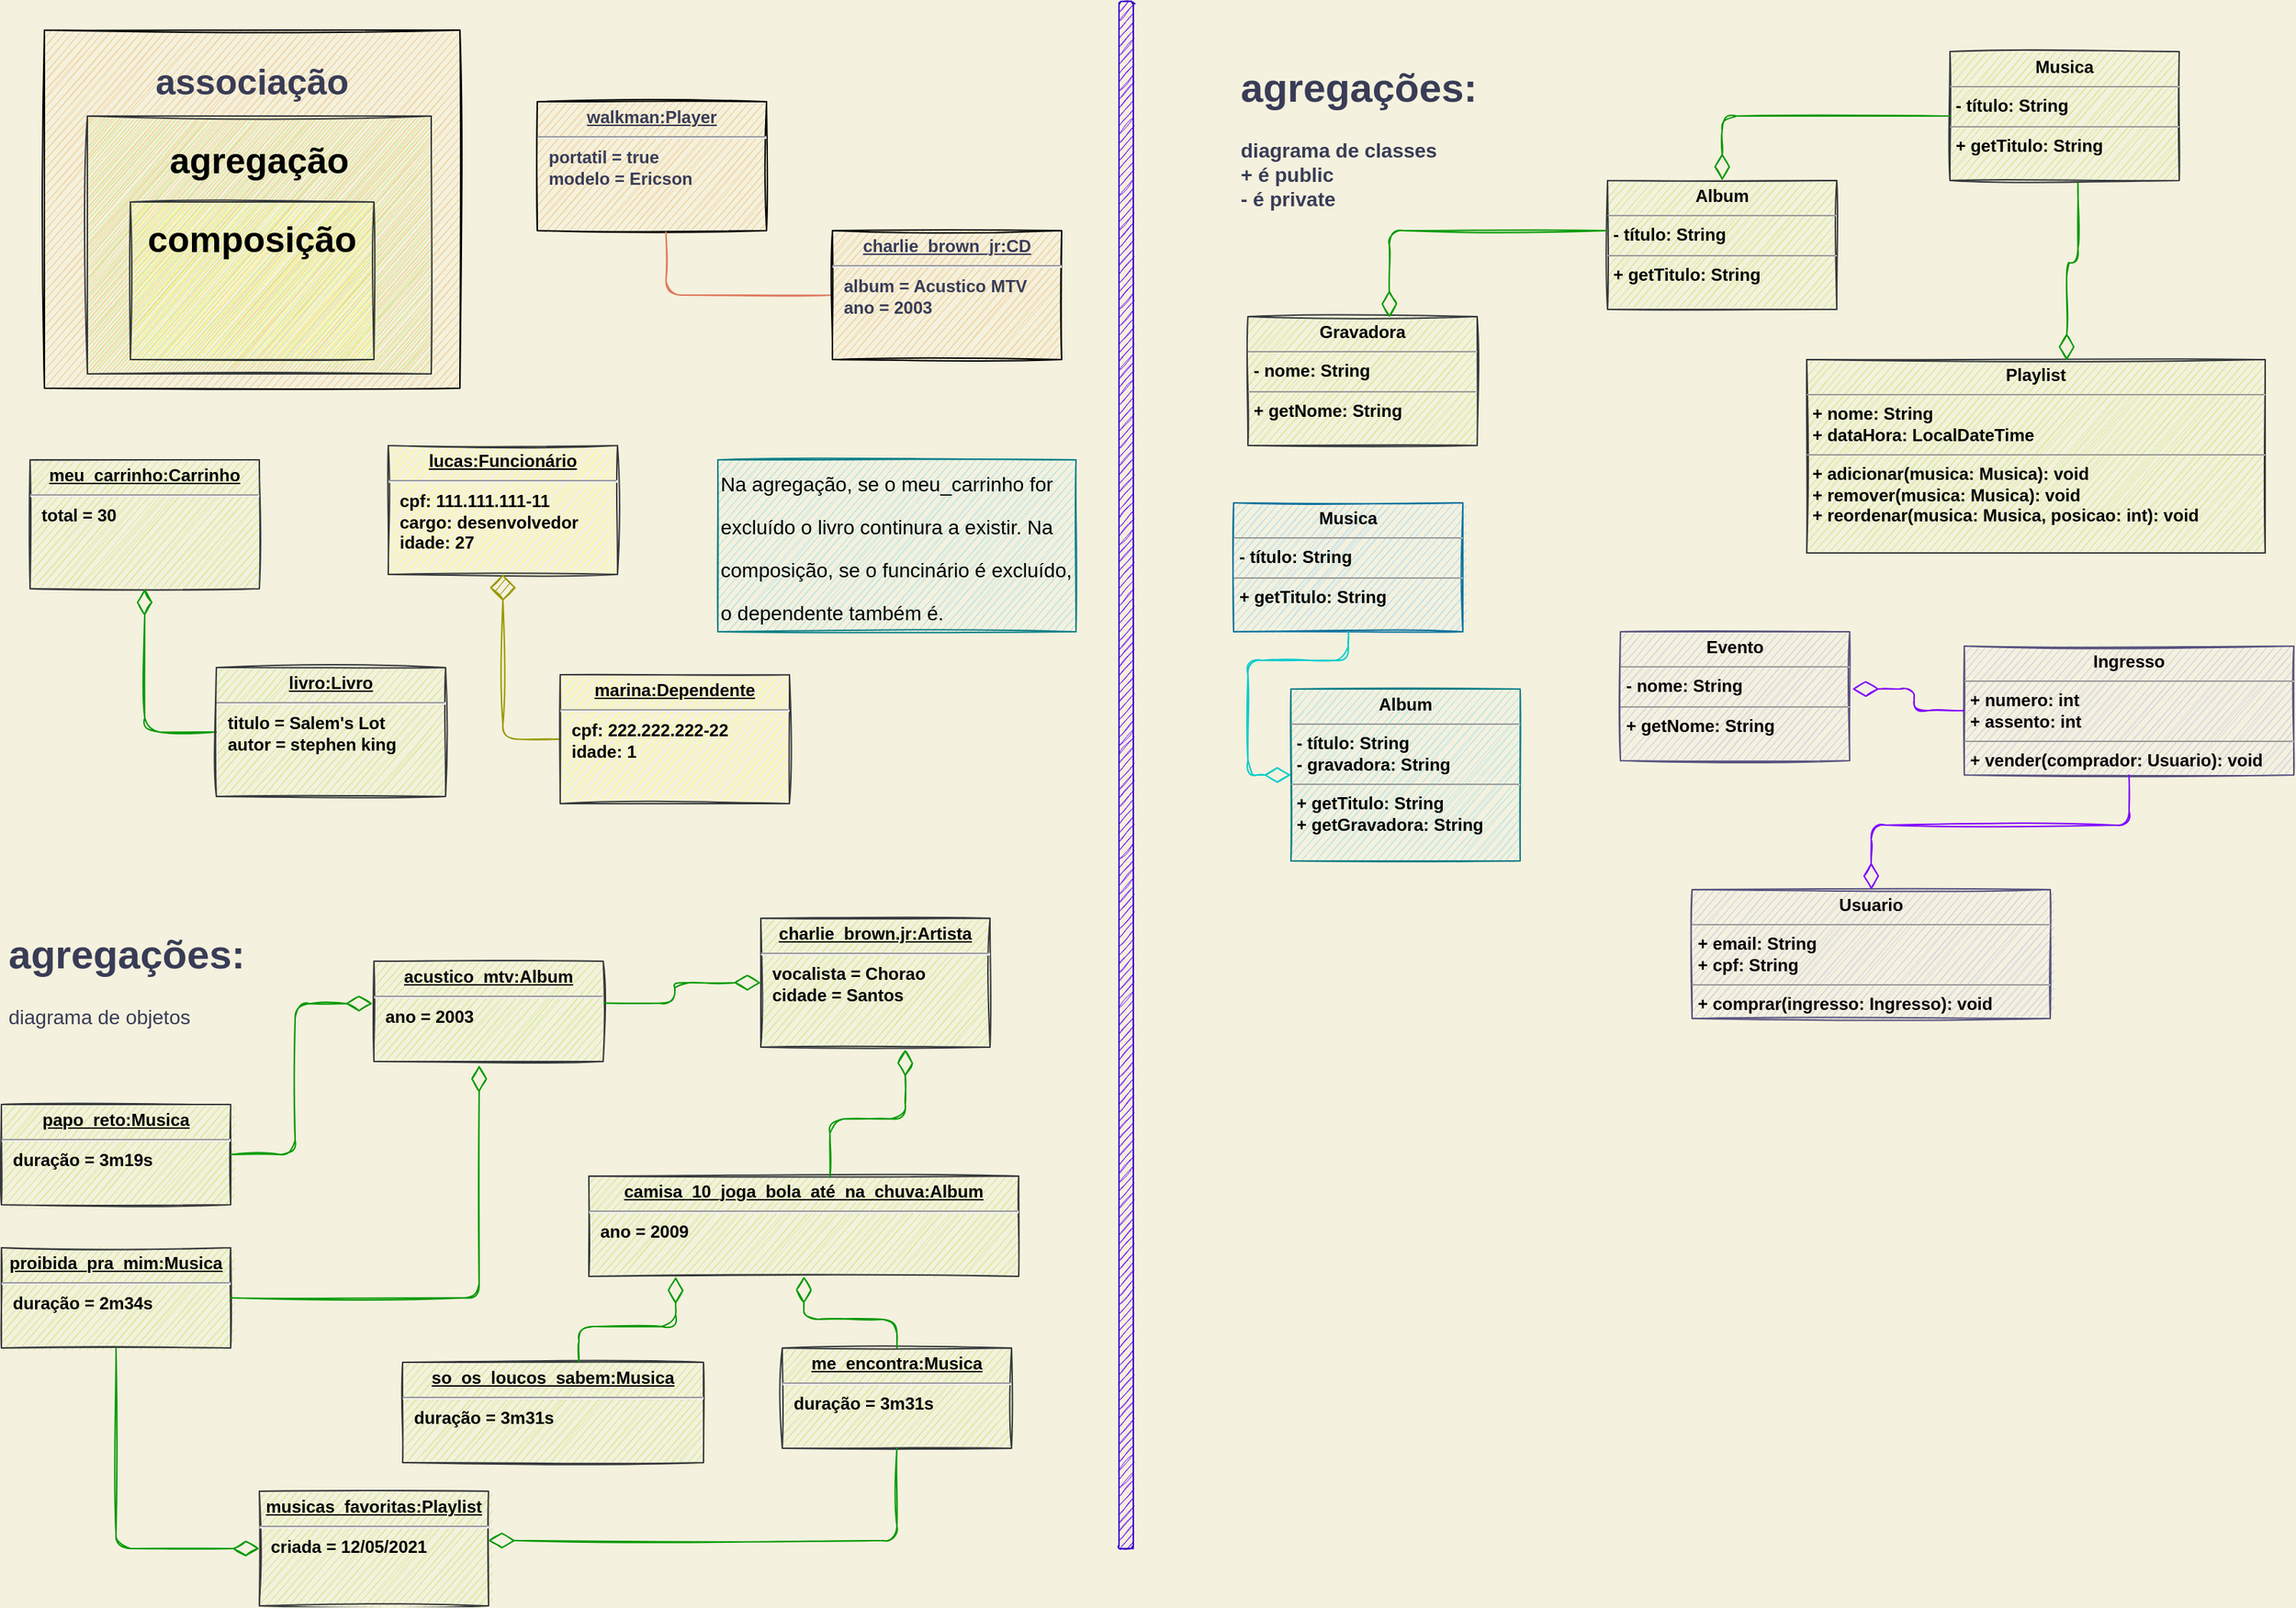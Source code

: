 <mxfile version="18.0.3" type="github">
  <diagram id="IR1mzdjfRpLflZi7iiMT" name="Page-1">
    <mxGraphModel dx="981" dy="548" grid="1" gridSize="10" guides="1" tooltips="1" connect="1" arrows="1" fold="1" page="1" pageScale="1" pageWidth="827" pageHeight="1169" background="#F4F1DE" math="0" shadow="0">
      <root>
        <mxCell id="0" />
        <mxCell id="1" parent="0" />
        <mxCell id="eGNEnY-xpS5idLWhx4ZI-6" value="&lt;b&gt;associação&lt;br&gt;&lt;br&gt;&lt;br&gt;&lt;br&gt;&lt;br&gt;&lt;br&gt;&lt;br&gt;&lt;/b&gt;" style="rounded=0;whiteSpace=wrap;html=1;glass=0;sketch=1;fontSize=25;fontColor=#393C56;strokeColor=#000000;strokeWidth=1;fillColor=#F2CC8F;gradientColor=none;" vertex="1" parent="1">
          <mxGeometry x="70" y="50" width="290" height="250" as="geometry" />
        </mxCell>
        <mxCell id="eGNEnY-xpS5idLWhx4ZI-8" value="&lt;p style=&quot;margin:0px;margin-top:4px;text-align:center;text-decoration:underline;&quot;&gt;&lt;b&gt;walkman:Player&lt;/b&gt;&lt;/p&gt;&lt;hr&gt;&lt;p style=&quot;margin:0px;margin-left:8px;&quot;&gt;&lt;b&gt;portatil = true&lt;br&gt;modelo = Ericson&lt;/b&gt;&lt;/p&gt;" style="verticalAlign=top;align=left;overflow=fill;fontSize=12;fontFamily=Helvetica;html=1;rounded=0;glass=0;sketch=1;fontColor=#393C56;strokeColor=#000000;strokeWidth=1;fillColor=#F2CC8F;gradientColor=none;" vertex="1" parent="1">
          <mxGeometry x="414" y="100" width="160" height="90" as="geometry" />
        </mxCell>
        <mxCell id="eGNEnY-xpS5idLWhx4ZI-10" style="edgeStyle=orthogonalEdgeStyle;sketch=1;orthogonalLoop=1;jettySize=auto;html=1;exitX=0;exitY=0.5;exitDx=0;exitDy=0;entryX=0.561;entryY=1.011;entryDx=0;entryDy=0;entryPerimeter=0;fontSize=25;fontColor=#393C56;strokeColor=#E07A5F;fillColor=#F2CC8F;endArrow=none;endFill=0;rounded=1;" edge="1" parent="1" source="eGNEnY-xpS5idLWhx4ZI-9" target="eGNEnY-xpS5idLWhx4ZI-8">
          <mxGeometry relative="1" as="geometry" />
        </mxCell>
        <mxCell id="eGNEnY-xpS5idLWhx4ZI-9" value="&lt;p style=&quot;margin:0px;margin-top:4px;text-align:center;text-decoration:underline;&quot;&gt;&lt;b&gt;charlie_brown_jr:CD&lt;/b&gt;&lt;/p&gt;&lt;hr&gt;&lt;p style=&quot;margin:0px;margin-left:8px;&quot;&gt;&lt;b&gt;album = Acustico MTV&lt;/b&gt;&lt;/p&gt;&lt;p style=&quot;margin:0px;margin-left:8px;&quot;&gt;&lt;b&gt;ano = 2003&lt;/b&gt;&lt;/p&gt;" style="verticalAlign=top;align=left;overflow=fill;fontSize=12;fontFamily=Helvetica;html=1;rounded=0;glass=0;sketch=1;fontColor=#393C56;strokeColor=#000000;strokeWidth=1;fillColor=#F2CC8F;gradientColor=none;" vertex="1" parent="1">
          <mxGeometry x="620" y="190" width="160" height="90" as="geometry" />
        </mxCell>
        <mxCell id="eGNEnY-xpS5idLWhx4ZI-12" value="&lt;b&gt;agregação&lt;br&gt;&lt;br&gt;&lt;br&gt;&lt;br&gt;&lt;br&gt;&lt;/b&gt;" style="rounded=0;whiteSpace=wrap;html=1;glass=0;sketch=1;fontSize=25;strokeColor=#36393d;strokeWidth=1;fillColor=#cdeb8b;" vertex="1" parent="1">
          <mxGeometry x="100" y="110" width="240" height="180" as="geometry" />
        </mxCell>
        <mxCell id="eGNEnY-xpS5idLWhx4ZI-13" value="&lt;b&gt;composição&lt;br&gt;&lt;br&gt;&lt;br&gt;&lt;/b&gt;" style="rounded=0;whiteSpace=wrap;html=1;glass=0;sketch=1;fontSize=25;strokeColor=#36393d;strokeWidth=1;fillColor=#ffff88;" vertex="1" parent="1">
          <mxGeometry x="130" y="170" width="170" height="110" as="geometry" />
        </mxCell>
        <mxCell id="eGNEnY-xpS5idLWhx4ZI-14" value="&lt;p style=&quot;margin:0px;margin-top:4px;text-align:center;text-decoration:underline;&quot;&gt;&lt;b&gt;meu_carrinho:Carrinho&lt;/b&gt;&lt;/p&gt;&lt;hr&gt;&lt;p style=&quot;margin:0px;margin-left:8px;&quot;&gt;&lt;b&gt;total = 30&lt;br&gt;&lt;/b&gt;&lt;/p&gt;" style="verticalAlign=top;align=left;overflow=fill;fontSize=12;fontFamily=Helvetica;html=1;rounded=0;glass=0;sketch=1;strokeColor=#36393d;strokeWidth=1;fillColor=#cdeb8b;" vertex="1" parent="1">
          <mxGeometry x="60" y="350" width="160" height="90" as="geometry" />
        </mxCell>
        <mxCell id="eGNEnY-xpS5idLWhx4ZI-16" style="edgeStyle=orthogonalEdgeStyle;rounded=1;sketch=1;orthogonalLoop=1;jettySize=auto;html=1;exitX=0;exitY=0.5;exitDx=0;exitDy=0;entryX=0.5;entryY=1;entryDx=0;entryDy=0;fontSize=25;fontColor=#393C56;endArrow=diamondThin;endFill=0;strokeColor=#009900;fillColor=#F2CC8F;endSize=16;" edge="1" parent="1" source="eGNEnY-xpS5idLWhx4ZI-15" target="eGNEnY-xpS5idLWhx4ZI-14">
          <mxGeometry relative="1" as="geometry" />
        </mxCell>
        <mxCell id="eGNEnY-xpS5idLWhx4ZI-15" value="&lt;p style=&quot;margin:0px;margin-top:4px;text-align:center;text-decoration:underline;&quot;&gt;&lt;b&gt;livro:Livro&lt;/b&gt;&lt;/p&gt;&lt;hr&gt;&lt;p style=&quot;margin:0px;margin-left:8px;&quot;&gt;&lt;b&gt;titulo = Salem&#39;s Lot&lt;/b&gt;&lt;/p&gt;&lt;p style=&quot;margin:0px;margin-left:8px;&quot;&gt;&lt;b&gt;autor = stephen king&lt;/b&gt;&lt;/p&gt;" style="verticalAlign=top;align=left;overflow=fill;fontSize=12;fontFamily=Helvetica;html=1;rounded=0;glass=0;sketch=1;strokeColor=#36393d;strokeWidth=1;fillColor=#cdeb8b;" vertex="1" parent="1">
          <mxGeometry x="190" y="495" width="160" height="90" as="geometry" />
        </mxCell>
        <mxCell id="eGNEnY-xpS5idLWhx4ZI-17" value="&lt;p style=&quot;margin:0px;margin-top:4px;text-align:center;text-decoration:underline;&quot;&gt;&lt;b&gt;lucas:Funcionário&lt;/b&gt;&lt;/p&gt;&lt;hr&gt;&lt;p style=&quot;margin:0px;margin-left:8px;&quot;&gt;&lt;b&gt;cpf: 111.111.111-11&lt;/b&gt;&lt;/p&gt;&lt;p style=&quot;margin:0px;margin-left:8px;&quot;&gt;&lt;b&gt;cargo: desenvolvedor&lt;br&gt;&lt;/b&gt;&lt;/p&gt;&lt;p style=&quot;margin:0px;margin-left:8px;&quot;&gt;&lt;b&gt;idade: 27&lt;/b&gt;&lt;/p&gt;" style="verticalAlign=top;align=left;overflow=fill;fontSize=12;fontFamily=Helvetica;html=1;rounded=0;glass=0;sketch=1;strokeColor=#36393d;strokeWidth=1;fillColor=#ffff88;" vertex="1" parent="1">
          <mxGeometry x="310.0" y="340" width="160" height="90" as="geometry" />
        </mxCell>
        <mxCell id="eGNEnY-xpS5idLWhx4ZI-18" style="edgeStyle=orthogonalEdgeStyle;rounded=1;sketch=1;orthogonalLoop=1;jettySize=auto;html=1;exitX=0;exitY=0.5;exitDx=0;exitDy=0;entryX=0.5;entryY=1;entryDx=0;entryDy=0;fontSize=25;fontColor=#393C56;endArrow=diamond;endFill=1;strokeColor=#999900;fillColor=#F2CC8F;endSize=16;jumpSize=4;" edge="1" parent="1" source="eGNEnY-xpS5idLWhx4ZI-20" target="eGNEnY-xpS5idLWhx4ZI-17">
          <mxGeometry relative="1" as="geometry">
            <mxPoint x="499.94" y="535" as="sourcePoint" />
          </mxGeometry>
        </mxCell>
        <mxCell id="eGNEnY-xpS5idLWhx4ZI-20" value="&lt;p style=&quot;margin:0px;margin-top:4px;text-align:center;text-decoration:underline;&quot;&gt;&lt;b&gt;marina:Dependente&lt;/b&gt;&lt;/p&gt;&lt;hr&gt;&lt;p style=&quot;margin:0px;margin-left:8px;&quot;&gt;&lt;b&gt;cpf: 222.222.222-22&lt;/b&gt;&lt;/p&gt;&lt;p style=&quot;margin:0px;margin-left:8px;&quot;&gt;&lt;b&gt;idade: 1&lt;/b&gt;&lt;/p&gt;" style="verticalAlign=top;align=left;overflow=fill;fontSize=12;fontFamily=Helvetica;html=1;rounded=0;glass=0;sketch=1;strokeColor=#36393d;strokeWidth=1;fillColor=#ffff88;" vertex="1" parent="1">
          <mxGeometry x="430.0" y="500" width="160" height="90" as="geometry" />
        </mxCell>
        <mxCell id="eGNEnY-xpS5idLWhx4ZI-22" value="&lt;div style=&quot;&quot;&gt;&lt;span style=&quot;background-color: initial;&quot;&gt;&lt;font style=&quot;font-size: 14px;&quot;&gt;Na agregação, se o meu_carrinho for excluído o livro continura a existir. Na composição, se o funcinário é excluído, o dependente também é.&amp;nbsp;&amp;nbsp;&lt;/font&gt;&lt;/span&gt;&lt;/div&gt;" style="text;html=1;align=left;verticalAlign=bottom;whiteSpace=wrap;rounded=0;glass=0;sketch=1;fontSize=25;labelPosition=center;verticalLabelPosition=middle;shadow=0;fillColor=#b0e3e6;strokeColor=#0e8088;" vertex="1" parent="1">
          <mxGeometry x="540" y="350" width="250" height="120" as="geometry" />
        </mxCell>
        <mxCell id="eGNEnY-xpS5idLWhx4ZI-24" value="&lt;p style=&quot;margin:0px;margin-top:4px;text-align:center;text-decoration:underline;&quot;&gt;&lt;b&gt;papo_reto:Musica&lt;/b&gt;&lt;/p&gt;&lt;hr&gt;&lt;p style=&quot;margin:0px;margin-left:8px;&quot;&gt;&lt;b&gt;duração = 3m19s&lt;/b&gt;&lt;/p&gt;" style="verticalAlign=top;align=left;overflow=fill;fontSize=12;fontFamily=Helvetica;html=1;rounded=0;glass=0;sketch=1;strokeColor=#36393d;strokeWidth=1;fillColor=#cdeb8b;" vertex="1" parent="1">
          <mxGeometry x="40" y="800" width="160" height="70" as="geometry" />
        </mxCell>
        <mxCell id="eGNEnY-xpS5idLWhx4ZI-25" value="&lt;h1&gt;agregações:&lt;/h1&gt;&lt;div&gt;diagrama de objetos&lt;/div&gt;" style="text;html=1;strokeColor=none;fillColor=none;spacing=5;spacingTop=-20;whiteSpace=wrap;overflow=hidden;rounded=0;shadow=0;glass=0;sketch=1;fontSize=14;fontColor=#393C56;" vertex="1" parent="1">
          <mxGeometry x="40" y="670" width="190" height="80" as="geometry" />
        </mxCell>
        <mxCell id="eGNEnY-xpS5idLWhx4ZI-26" value="&lt;p style=&quot;margin:0px;margin-top:4px;text-align:center;text-decoration:underline;&quot;&gt;&lt;b&gt;proibida_pra_mim:Musica&lt;/b&gt;&lt;/p&gt;&lt;hr&gt;&lt;p style=&quot;margin:0px;margin-left:8px;&quot;&gt;&lt;b&gt;duração = 2m34s&lt;/b&gt;&lt;/p&gt;" style="verticalAlign=top;align=left;overflow=fill;fontSize=12;fontFamily=Helvetica;html=1;rounded=0;glass=0;sketch=1;strokeColor=#36393d;strokeWidth=1;fillColor=#cdeb8b;" vertex="1" parent="1">
          <mxGeometry x="40" y="900" width="160" height="70" as="geometry" />
        </mxCell>
        <mxCell id="eGNEnY-xpS5idLWhx4ZI-27" value="&lt;p style=&quot;margin:0px;margin-top:4px;text-align:center;text-decoration:underline;&quot;&gt;&lt;b&gt;charlie_brown.jr:Artista&lt;/b&gt;&lt;/p&gt;&lt;hr&gt;&lt;p style=&quot;margin:0px;margin-left:8px;&quot;&gt;&lt;b&gt;vocalista = Chorao&lt;/b&gt;&lt;/p&gt;&lt;p style=&quot;margin:0px;margin-left:8px;&quot;&gt;&lt;b&gt;cidade = Santos&lt;/b&gt;&lt;/p&gt;" style="verticalAlign=top;align=left;overflow=fill;fontSize=12;fontFamily=Helvetica;html=1;rounded=0;glass=0;sketch=1;strokeColor=#36393d;strokeWidth=1;fillColor=#cdeb8b;" vertex="1" parent="1">
          <mxGeometry x="570" y="670" width="160" height="90" as="geometry" />
        </mxCell>
        <mxCell id="eGNEnY-xpS5idLWhx4ZI-28" value="&lt;p style=&quot;margin:0px;margin-top:4px;text-align:center;text-decoration:underline;&quot;&gt;&lt;b&gt;acustico_mtv:Album&lt;/b&gt;&lt;/p&gt;&lt;hr&gt;&lt;p style=&quot;margin:0px;margin-left:8px;&quot;&gt;&lt;b&gt;ano = 2003&lt;/b&gt;&lt;/p&gt;" style="verticalAlign=top;align=left;overflow=fill;fontSize=12;fontFamily=Helvetica;html=1;rounded=0;glass=0;sketch=1;strokeColor=#36393d;strokeWidth=1;fillColor=#cdeb8b;" vertex="1" parent="1">
          <mxGeometry x="300" y="700" width="160" height="70" as="geometry" />
        </mxCell>
        <mxCell id="eGNEnY-xpS5idLWhx4ZI-31" style="edgeStyle=orthogonalEdgeStyle;rounded=1;sketch=1;orthogonalLoop=1;jettySize=auto;html=1;exitX=1;exitY=0.5;exitDx=0;exitDy=0;entryX=-0.006;entryY=0.423;entryDx=0;entryDy=0;fontSize=25;fontColor=#393C56;endArrow=diamondThin;endFill=0;strokeColor=#009900;fillColor=#F2CC8F;endSize=16;entryPerimeter=0;" edge="1" parent="1" source="eGNEnY-xpS5idLWhx4ZI-24" target="eGNEnY-xpS5idLWhx4ZI-28">
          <mxGeometry relative="1" as="geometry">
            <mxPoint x="200" y="550" as="sourcePoint" />
            <mxPoint x="150" y="450" as="targetPoint" />
          </mxGeometry>
        </mxCell>
        <mxCell id="eGNEnY-xpS5idLWhx4ZI-32" style="edgeStyle=orthogonalEdgeStyle;rounded=1;sketch=1;orthogonalLoop=1;jettySize=auto;html=1;exitX=1;exitY=0.5;exitDx=0;exitDy=0;entryX=0.459;entryY=1.038;entryDx=0;entryDy=0;fontSize=25;fontColor=#393C56;endArrow=diamondThin;endFill=0;strokeColor=#009900;fillColor=#F2CC8F;endSize=16;entryPerimeter=0;" edge="1" parent="1" source="eGNEnY-xpS5idLWhx4ZI-26" target="eGNEnY-xpS5idLWhx4ZI-28">
          <mxGeometry relative="1" as="geometry">
            <mxPoint x="260" y="915" as="sourcePoint" />
            <mxPoint x="309.04" y="759.61" as="targetPoint" />
          </mxGeometry>
        </mxCell>
        <mxCell id="eGNEnY-xpS5idLWhx4ZI-33" style="edgeStyle=orthogonalEdgeStyle;rounded=1;sketch=1;orthogonalLoop=1;jettySize=auto;html=1;exitX=1.007;exitY=0.418;exitDx=0;exitDy=0;entryX=0;entryY=0.5;entryDx=0;entryDy=0;fontSize=25;fontColor=#393C56;endArrow=diamondThin;endFill=0;strokeColor=#009900;fillColor=#F2CC8F;endSize=16;exitPerimeter=0;" edge="1" parent="1" source="eGNEnY-xpS5idLWhx4ZI-28" target="eGNEnY-xpS5idLWhx4ZI-27">
          <mxGeometry relative="1" as="geometry">
            <mxPoint x="450" y="910" as="sourcePoint" />
            <mxPoint x="383.44" y="802.66" as="targetPoint" />
          </mxGeometry>
        </mxCell>
        <mxCell id="eGNEnY-xpS5idLWhx4ZI-34" value="&lt;p style=&quot;margin:0px;margin-top:4px;text-align:center;text-decoration:underline;&quot;&gt;&lt;b&gt;musicas_favoritas:Playlist&lt;/b&gt;&lt;/p&gt;&lt;hr&gt;&lt;p style=&quot;margin:0px;margin-left:8px;&quot;&gt;&lt;b&gt;criada = 12/05/2021&lt;/b&gt;&lt;/p&gt;" style="verticalAlign=top;align=left;overflow=fill;fontSize=12;fontFamily=Helvetica;html=1;rounded=0;glass=0;sketch=1;strokeColor=#36393d;strokeWidth=1;fillColor=#cdeb8b;" vertex="1" parent="1">
          <mxGeometry x="220" y="1070" width="160" height="80" as="geometry" />
        </mxCell>
        <mxCell id="eGNEnY-xpS5idLWhx4ZI-35" style="edgeStyle=orthogonalEdgeStyle;rounded=1;sketch=1;orthogonalLoop=1;jettySize=auto;html=1;exitX=0.5;exitY=1;exitDx=0;exitDy=0;entryX=0;entryY=0.5;entryDx=0;entryDy=0;fontSize=25;fontColor=#393C56;endArrow=diamondThin;endFill=0;strokeColor=#009900;fillColor=#F2CC8F;endSize=16;" edge="1" parent="1" source="eGNEnY-xpS5idLWhx4ZI-26" target="eGNEnY-xpS5idLWhx4ZI-34">
          <mxGeometry relative="1" as="geometry">
            <mxPoint x="471.12" y="759.26" as="sourcePoint" />
            <mxPoint x="600" y="765" as="targetPoint" />
          </mxGeometry>
        </mxCell>
        <mxCell id="eGNEnY-xpS5idLWhx4ZI-36" value="&lt;p style=&quot;margin:0px;margin-top:4px;text-align:center;text-decoration:underline;&quot;&gt;&lt;b&gt;camisa_10_joga_bola_até_na_chuva:Album&lt;/b&gt;&lt;/p&gt;&lt;hr&gt;&lt;p style=&quot;margin:0px;margin-left:8px;&quot;&gt;&lt;b&gt;ano = 2009&lt;/b&gt;&lt;/p&gt;" style="verticalAlign=top;align=left;overflow=fill;fontSize=12;fontFamily=Helvetica;html=1;rounded=0;glass=0;sketch=1;strokeColor=#36393d;strokeWidth=1;fillColor=#cdeb8b;" vertex="1" parent="1">
          <mxGeometry x="450" y="850" width="300" height="70" as="geometry" />
        </mxCell>
        <mxCell id="eGNEnY-xpS5idLWhx4ZI-38" value="&lt;p style=&quot;margin:0px;margin-top:4px;text-align:center;text-decoration:underline;&quot;&gt;&lt;b&gt;me_encontra:Musica&lt;/b&gt;&lt;/p&gt;&lt;hr&gt;&lt;p style=&quot;margin:0px;margin-left:8px;&quot;&gt;&lt;b&gt;duração = 3m31s&lt;/b&gt;&lt;/p&gt;" style="verticalAlign=top;align=left;overflow=fill;fontSize=12;fontFamily=Helvetica;html=1;rounded=0;glass=0;sketch=1;strokeColor=#36393d;strokeWidth=1;fillColor=#cdeb8b;" vertex="1" parent="1">
          <mxGeometry x="585" y="970" width="160" height="70" as="geometry" />
        </mxCell>
        <mxCell id="eGNEnY-xpS5idLWhx4ZI-39" style="edgeStyle=orthogonalEdgeStyle;rounded=1;sketch=1;orthogonalLoop=1;jettySize=auto;html=1;exitX=0.5;exitY=0;exitDx=0;exitDy=0;entryX=0.5;entryY=1;entryDx=0;entryDy=0;fontSize=25;fontColor=#393C56;endArrow=diamondThin;endFill=0;strokeColor=#009900;fillColor=#F2CC8F;endSize=16;" edge="1" parent="1" source="eGNEnY-xpS5idLWhx4ZI-38" target="eGNEnY-xpS5idLWhx4ZI-36">
          <mxGeometry relative="1" as="geometry">
            <mxPoint x="190" y="900" as="sourcePoint" />
            <mxPoint x="383.44" y="802.66" as="targetPoint" />
          </mxGeometry>
        </mxCell>
        <mxCell id="eGNEnY-xpS5idLWhx4ZI-40" style="edgeStyle=orthogonalEdgeStyle;rounded=1;sketch=1;orthogonalLoop=1;jettySize=auto;html=1;exitX=0.5;exitY=1;exitDx=0;exitDy=0;entryX=0.998;entryY=0.43;entryDx=0;entryDy=0;fontSize=25;fontColor=#393C56;endArrow=diamondThin;endFill=0;strokeColor=#009900;fillColor=#F2CC8F;endSize=16;entryPerimeter=0;" edge="1" parent="1" source="eGNEnY-xpS5idLWhx4ZI-38" target="eGNEnY-xpS5idLWhx4ZI-34">
          <mxGeometry relative="1" as="geometry">
            <mxPoint x="675" y="980" as="sourcePoint" />
            <mxPoint x="610" y="930" as="targetPoint" />
          </mxGeometry>
        </mxCell>
        <mxCell id="eGNEnY-xpS5idLWhx4ZI-41" style="edgeStyle=orthogonalEdgeStyle;rounded=1;sketch=1;orthogonalLoop=1;jettySize=auto;html=1;exitX=0.561;exitY=0.009;exitDx=0;exitDy=0;entryX=0.63;entryY=1.018;entryDx=0;entryDy=0;fontSize=25;fontColor=#393C56;endArrow=diamondThin;endFill=0;strokeColor=#009900;fillColor=#F2CC8F;endSize=16;exitPerimeter=0;entryPerimeter=0;" edge="1" parent="1" source="eGNEnY-xpS5idLWhx4ZI-36" target="eGNEnY-xpS5idLWhx4ZI-27">
          <mxGeometry relative="1" as="geometry">
            <mxPoint x="675" y="980" as="sourcePoint" />
            <mxPoint x="610" y="930" as="targetPoint" />
          </mxGeometry>
        </mxCell>
        <mxCell id="eGNEnY-xpS5idLWhx4ZI-42" value="&lt;p style=&quot;margin:0px;margin-top:4px;text-align:center;text-decoration:underline;&quot;&gt;&lt;b&gt;so_os_loucos_sabem:Musica&lt;/b&gt;&lt;/p&gt;&lt;hr&gt;&lt;p style=&quot;margin:0px;margin-left:8px;&quot;&gt;&lt;b&gt;duração = 3m31s&lt;/b&gt;&lt;/p&gt;" style="verticalAlign=top;align=left;overflow=fill;fontSize=12;fontFamily=Helvetica;html=1;rounded=0;glass=0;sketch=1;strokeColor=#36393d;strokeWidth=1;fillColor=#cdeb8b;" vertex="1" parent="1">
          <mxGeometry x="320" y="980" width="210" height="70" as="geometry" />
        </mxCell>
        <mxCell id="eGNEnY-xpS5idLWhx4ZI-43" style="edgeStyle=orthogonalEdgeStyle;rounded=1;sketch=1;orthogonalLoop=1;jettySize=auto;html=1;exitX=0.586;exitY=-0.001;exitDx=0;exitDy=0;entryX=0.202;entryY=1.004;entryDx=0;entryDy=0;fontSize=25;fontColor=#393C56;endArrow=diamondThin;endFill=0;strokeColor=#009900;fillColor=#F2CC8F;endSize=16;exitPerimeter=0;entryPerimeter=0;" edge="1" parent="1" source="eGNEnY-xpS5idLWhx4ZI-42" target="eGNEnY-xpS5idLWhx4ZI-36">
          <mxGeometry relative="1" as="geometry">
            <mxPoint x="675" y="980" as="sourcePoint" />
            <mxPoint x="610" y="930" as="targetPoint" />
          </mxGeometry>
        </mxCell>
        <mxCell id="eGNEnY-xpS5idLWhx4ZI-45" value="&lt;h1&gt;agregações:&lt;/h1&gt;&lt;div&gt;diagrama de classes&lt;/div&gt;&lt;div&gt;+ é public&lt;/div&gt;&lt;div&gt;- é private&lt;/div&gt;" style="text;html=1;strokeColor=none;fillColor=none;spacing=5;spacingTop=-20;whiteSpace=wrap;overflow=hidden;rounded=0;shadow=0;glass=0;sketch=1;fontSize=14;fontColor=#393C56;fontStyle=1" vertex="1" parent="1">
          <mxGeometry x="900" y="65" width="190" height="120" as="geometry" />
        </mxCell>
        <mxCell id="eGNEnY-xpS5idLWhx4ZI-61" value="&lt;p style=&quot;margin:0px;margin-top:4px;text-align:center;&quot;&gt;&lt;b&gt;Musica&lt;/b&gt;&lt;/p&gt;&lt;hr size=&quot;1&quot;&gt;&lt;p style=&quot;margin:0px;margin-left:4px;&quot;&gt;&lt;b&gt;- título: String&lt;/b&gt;&lt;/p&gt;&lt;hr size=&quot;1&quot;&gt;&lt;p style=&quot;margin:0px;margin-left:4px;&quot;&gt;&lt;b&gt;+ getTitulo: String&lt;/b&gt;&lt;/p&gt;" style="verticalAlign=top;align=left;overflow=fill;fontSize=12;fontFamily=Helvetica;html=1;rounded=0;shadow=0;glass=0;sketch=1;strokeColor=#36393d;strokeWidth=1;fillColor=#cdeb8b;" vertex="1" parent="1">
          <mxGeometry x="1400" y="65" width="160" height="90" as="geometry" />
        </mxCell>
        <mxCell id="eGNEnY-xpS5idLWhx4ZI-63" value="" style="rounded=1;whiteSpace=wrap;html=1;shadow=0;glass=0;sketch=1;fontSize=14;strokeColor=#3700CC;strokeWidth=1;fillColor=#6a00ff;fontColor=#ffffff;" vertex="1" parent="1">
          <mxGeometry x="820" y="30" width="10" height="1080" as="geometry" />
        </mxCell>
        <mxCell id="eGNEnY-xpS5idLWhx4ZI-83" value="&lt;p style=&quot;margin:0px;margin-top:4px;text-align:center;&quot;&gt;&lt;b&gt;Album&lt;/b&gt;&lt;/p&gt;&lt;hr size=&quot;1&quot;&gt;&lt;p style=&quot;margin:0px;margin-left:4px;&quot;&gt;&lt;b&gt;- título: String&lt;/b&gt;&lt;/p&gt;&lt;hr size=&quot;1&quot;&gt;&lt;p style=&quot;margin:0px;margin-left:4px;&quot;&gt;&lt;b&gt;+ getTitulo: String&lt;/b&gt;&lt;/p&gt;" style="verticalAlign=top;align=left;overflow=fill;fontSize=12;fontFamily=Helvetica;html=1;rounded=0;shadow=0;glass=0;sketch=1;strokeColor=#36393d;strokeWidth=1;fillColor=#cdeb8b;" vertex="1" parent="1">
          <mxGeometry x="1161" y="155" width="160" height="90" as="geometry" />
        </mxCell>
        <mxCell id="eGNEnY-xpS5idLWhx4ZI-84" style="edgeStyle=orthogonalEdgeStyle;rounded=1;sketch=1;orthogonalLoop=1;jettySize=auto;html=1;exitX=0;exitY=0.5;exitDx=0;exitDy=0;entryX=0.5;entryY=0;entryDx=0;entryDy=0;fontSize=25;fontColor=#393C56;endArrow=diamondThin;endFill=0;strokeColor=#009900;fillColor=#F2CC8F;endSize=16;" edge="1" parent="1" source="eGNEnY-xpS5idLWhx4ZI-61" target="eGNEnY-xpS5idLWhx4ZI-83">
          <mxGeometry relative="1" as="geometry">
            <mxPoint x="1180" y="390" as="sourcePoint" />
            <mxPoint x="1130" y="290" as="targetPoint" />
          </mxGeometry>
        </mxCell>
        <mxCell id="eGNEnY-xpS5idLWhx4ZI-85" value="&lt;p style=&quot;margin:0px;margin-top:4px;text-align:center;&quot;&gt;&lt;b&gt;Gravadora&lt;/b&gt;&lt;/p&gt;&lt;hr size=&quot;1&quot;&gt;&lt;p style=&quot;margin:0px;margin-left:4px;&quot;&gt;&lt;b&gt;- nome: String&lt;/b&gt;&lt;/p&gt;&lt;hr size=&quot;1&quot;&gt;&lt;p style=&quot;margin:0px;margin-left:4px;&quot;&gt;&lt;b&gt;+ getNome: String&lt;/b&gt;&lt;/p&gt;" style="verticalAlign=top;align=left;overflow=fill;fontSize=12;fontFamily=Helvetica;html=1;rounded=0;shadow=0;glass=0;sketch=1;strokeColor=#36393d;strokeWidth=1;fillColor=#cdeb8b;" vertex="1" parent="1">
          <mxGeometry x="910" y="250" width="160" height="90" as="geometry" />
        </mxCell>
        <mxCell id="eGNEnY-xpS5idLWhx4ZI-86" style="edgeStyle=orthogonalEdgeStyle;rounded=1;sketch=1;orthogonalLoop=1;jettySize=auto;html=1;exitX=-0.006;exitY=0.389;exitDx=0;exitDy=0;entryX=0.617;entryY=0.007;entryDx=0;entryDy=0;fontSize=25;fontColor=#393C56;endArrow=diamondThin;endFill=0;strokeColor=#009900;fillColor=#F2CC8F;endSize=16;entryPerimeter=0;exitPerimeter=0;" edge="1" parent="1" source="eGNEnY-xpS5idLWhx4ZI-83" target="eGNEnY-xpS5idLWhx4ZI-85">
          <mxGeometry relative="1" as="geometry">
            <mxPoint x="1410" y="155" as="sourcePoint" />
            <mxPoint x="1333.72" y="214.59" as="targetPoint" />
          </mxGeometry>
        </mxCell>
        <mxCell id="eGNEnY-xpS5idLWhx4ZI-88" value="&lt;p style=&quot;margin:0px;margin-top:4px;text-align:center;&quot;&gt;&lt;b&gt;Album&lt;/b&gt;&lt;/p&gt;&lt;hr size=&quot;1&quot;&gt;&lt;p style=&quot;margin:0px;margin-left:4px;&quot;&gt;&lt;b&gt;- título: String&lt;/b&gt;&lt;/p&gt;&lt;p style=&quot;margin:0px;margin-left:4px;&quot;&gt;&lt;b&gt;- gravadora: String&lt;/b&gt;&lt;/p&gt;&lt;hr size=&quot;1&quot;&gt;&lt;p style=&quot;margin:0px;margin-left:4px;&quot;&gt;&lt;b&gt;+ getTitulo: String&lt;/b&gt;&lt;/p&gt;&lt;p style=&quot;margin:0px;margin-left:4px;&quot;&gt;&lt;b&gt;+ getGravadora: String&lt;/b&gt;&lt;b&gt;&lt;br&gt;&lt;/b&gt;&lt;/p&gt;" style="verticalAlign=top;align=left;overflow=fill;fontSize=12;fontFamily=Helvetica;html=1;rounded=0;shadow=0;glass=0;sketch=1;strokeColor=#0e8088;strokeWidth=1;fillColor=#b0e3e6;" vertex="1" parent="1">
          <mxGeometry x="940" y="510" width="160" height="120" as="geometry" />
        </mxCell>
        <mxCell id="eGNEnY-xpS5idLWhx4ZI-89" value="&lt;p style=&quot;margin:0px;margin-top:4px;text-align:center;&quot;&gt;&lt;b&gt;Musica&lt;/b&gt;&lt;/p&gt;&lt;hr size=&quot;1&quot;&gt;&lt;p style=&quot;margin:0px;margin-left:4px;&quot;&gt;&lt;b&gt;- título: String&lt;/b&gt;&lt;/p&gt;&lt;hr size=&quot;1&quot;&gt;&lt;p style=&quot;margin:0px;margin-left:4px;&quot;&gt;&lt;b&gt;+ getTitulo: String&lt;/b&gt;&lt;/p&gt;" style="verticalAlign=top;align=left;overflow=fill;fontSize=12;fontFamily=Helvetica;html=1;rounded=0;shadow=0;glass=0;sketch=1;strokeColor=#10739e;strokeWidth=1;fillColor=#b1ddf0;" vertex="1" parent="1">
          <mxGeometry x="900" y="380" width="160" height="90" as="geometry" />
        </mxCell>
        <mxCell id="eGNEnY-xpS5idLWhx4ZI-90" style="edgeStyle=orthogonalEdgeStyle;rounded=1;sketch=1;orthogonalLoop=1;jettySize=auto;html=1;entryX=0;entryY=0.5;entryDx=0;entryDy=0;fontSize=25;fontColor=#393C56;endArrow=diamondThin;endFill=0;strokeColor=#00CCCC;fillColor=#F2CC8F;endSize=16;" edge="1" parent="1" source="eGNEnY-xpS5idLWhx4ZI-89" target="eGNEnY-xpS5idLWhx4ZI-88">
          <mxGeometry relative="1" as="geometry">
            <mxPoint x="840" y="290" as="sourcePoint" />
            <mxPoint x="681" y="335" as="targetPoint" />
          </mxGeometry>
        </mxCell>
        <mxCell id="eGNEnY-xpS5idLWhx4ZI-91" value="&lt;p style=&quot;margin:0px;margin-top:4px;text-align:center;&quot;&gt;&lt;b&gt;Playlist&lt;/b&gt;&lt;/p&gt;&lt;hr size=&quot;1&quot;&gt;&lt;p style=&quot;margin:0px;margin-left:4px;&quot;&gt;&lt;b&gt;+ nome: String&lt;/b&gt;&lt;/p&gt;&lt;p style=&quot;margin:0px;margin-left:4px;&quot;&gt;&lt;b&gt;+ dataHora: LocalDateTime&lt;/b&gt;&lt;/p&gt;&lt;hr size=&quot;1&quot;&gt;&lt;p style=&quot;margin:0px;margin-left:4px;&quot;&gt;&lt;b&gt;+ adicionar(musica: Musica): void&lt;/b&gt;&lt;/p&gt;&lt;p style=&quot;margin:0px;margin-left:4px;&quot;&gt;&lt;b&gt;+ remover(&lt;/b&gt;&lt;b&gt;musica: Musica&lt;/b&gt;&lt;b&gt;): void&lt;/b&gt;&lt;b&gt;&lt;br&gt;&lt;/b&gt;&lt;/p&gt;&lt;p style=&quot;margin:0px;margin-left:4px;&quot;&gt;&lt;b&gt;+ reordenar(&lt;/b&gt;&lt;b&gt;musica: Musica, posicao: int&lt;/b&gt;&lt;b&gt;): void&lt;/b&gt;&lt;b&gt;&lt;br&gt;&lt;/b&gt;&lt;/p&gt;" style="verticalAlign=top;align=left;overflow=fill;fontSize=12;fontFamily=Helvetica;html=1;rounded=0;shadow=0;glass=0;sketch=1;strokeColor=#36393d;strokeWidth=1;fillColor=#cdeb8b;" vertex="1" parent="1">
          <mxGeometry x="1300" y="280" width="320" height="135" as="geometry" />
        </mxCell>
        <mxCell id="eGNEnY-xpS5idLWhx4ZI-92" style="edgeStyle=orthogonalEdgeStyle;rounded=1;sketch=1;orthogonalLoop=1;jettySize=auto;html=1;exitX=0.558;exitY=1.02;exitDx=0;exitDy=0;entryX=0.567;entryY=0.005;entryDx=0;entryDy=0;fontSize=25;fontColor=#393C56;endArrow=diamondThin;endFill=0;strokeColor=#009900;fillColor=#F2CC8F;endSize=16;exitPerimeter=0;entryPerimeter=0;" edge="1" parent="1" source="eGNEnY-xpS5idLWhx4ZI-61" target="eGNEnY-xpS5idLWhx4ZI-91">
          <mxGeometry relative="1" as="geometry">
            <mxPoint x="1410" y="120" as="sourcePoint" />
            <mxPoint x="1251" y="165" as="targetPoint" />
          </mxGeometry>
        </mxCell>
        <mxCell id="eGNEnY-xpS5idLWhx4ZI-93" value="&lt;p style=&quot;margin:0px;margin-top:4px;text-align:center;&quot;&gt;&lt;b&gt;Evento&lt;/b&gt;&lt;/p&gt;&lt;hr size=&quot;1&quot;&gt;&lt;p style=&quot;margin:0px;margin-left:4px;&quot;&gt;&lt;b&gt;- nome: String&lt;/b&gt;&lt;/p&gt;&lt;hr size=&quot;1&quot;&gt;&lt;p style=&quot;margin:0px;margin-left:4px;&quot;&gt;&lt;b&gt;+ getNome: String&lt;/b&gt;&lt;/p&gt;" style="verticalAlign=top;align=left;overflow=fill;fontSize=12;fontFamily=Helvetica;html=1;rounded=0;shadow=0;glass=0;sketch=1;strokeColor=#56517e;strokeWidth=1;fillColor=#d0cee2;" vertex="1" parent="1">
          <mxGeometry x="1170" y="470" width="160" height="90" as="geometry" />
        </mxCell>
        <mxCell id="eGNEnY-xpS5idLWhx4ZI-95" value="&lt;p style=&quot;margin:0px;margin-top:4px;text-align:center;&quot;&gt;&lt;b&gt;Ingresso&lt;/b&gt;&lt;/p&gt;&lt;hr size=&quot;1&quot;&gt;&lt;p style=&quot;margin:0px;margin-left:4px;&quot;&gt;&lt;b&gt;+ numero: int&lt;/b&gt;&lt;/p&gt;&lt;p style=&quot;margin:0px;margin-left:4px;&quot;&gt;&lt;b&gt;+ assento: int&lt;/b&gt;&lt;/p&gt;&lt;hr size=&quot;1&quot;&gt;&lt;p style=&quot;margin:0px;margin-left:4px;&quot;&gt;&lt;b&gt;+ vender(comprador: Usuario): void&lt;/b&gt;&lt;/p&gt;" style="verticalAlign=top;align=left;overflow=fill;fontSize=12;fontFamily=Helvetica;html=1;rounded=0;shadow=0;glass=0;sketch=1;strokeColor=#56517e;strokeWidth=1;fillColor=#d0cee2;" vertex="1" parent="1">
          <mxGeometry x="1410" y="480" width="230" height="90" as="geometry" />
        </mxCell>
        <mxCell id="eGNEnY-xpS5idLWhx4ZI-96" style="edgeStyle=orthogonalEdgeStyle;rounded=1;sketch=1;orthogonalLoop=1;jettySize=auto;html=1;entryX=1.011;entryY=0.444;entryDx=0;entryDy=0;fontSize=25;fontColor=#393C56;endArrow=diamondThin;endFill=0;strokeColor=#7F00FF;fillColor=#F2CC8F;endSize=16;exitX=0;exitY=0.5;exitDx=0;exitDy=0;entryPerimeter=0;" edge="1" parent="1" source="eGNEnY-xpS5idLWhx4ZI-95" target="eGNEnY-xpS5idLWhx4ZI-93">
          <mxGeometry relative="1" as="geometry">
            <mxPoint x="1390.034" y="560" as="sourcePoint" />
            <mxPoint x="1350" y="660" as="targetPoint" />
          </mxGeometry>
        </mxCell>
        <mxCell id="eGNEnY-xpS5idLWhx4ZI-97" value="&lt;p style=&quot;margin:0px;margin-top:4px;text-align:center;&quot;&gt;&lt;b&gt;Usuario&lt;/b&gt;&lt;/p&gt;&lt;hr size=&quot;1&quot;&gt;&lt;p style=&quot;margin:0px;margin-left:4px;&quot;&gt;&lt;b&gt;+ email: String&lt;/b&gt;&lt;/p&gt;&lt;p style=&quot;margin:0px;margin-left:4px;&quot;&gt;&lt;b&gt;+ cpf: String&lt;/b&gt;&lt;/p&gt;&lt;hr size=&quot;1&quot;&gt;&lt;p style=&quot;margin:0px;margin-left:4px;&quot;&gt;&lt;b&gt;+ comprar(ingresso: Ingresso): void&lt;/b&gt;&lt;/p&gt;" style="verticalAlign=top;align=left;overflow=fill;fontSize=12;fontFamily=Helvetica;html=1;rounded=0;shadow=0;glass=0;sketch=1;strokeColor=#56517e;strokeWidth=1;fillColor=#d0cee2;" vertex="1" parent="1">
          <mxGeometry x="1220" y="650" width="250" height="90" as="geometry" />
        </mxCell>
        <mxCell id="eGNEnY-xpS5idLWhx4ZI-98" style="edgeStyle=orthogonalEdgeStyle;rounded=1;sketch=1;orthogonalLoop=1;jettySize=auto;html=1;fontSize=25;fontColor=#393C56;endArrow=diamondThin;endFill=0;strokeColor=#7F00FF;fillColor=#F2CC8F;endSize=16;exitX=0.5;exitY=1;exitDx=0;exitDy=0;entryX=0.5;entryY=0;entryDx=0;entryDy=0;" edge="1" parent="1" source="eGNEnY-xpS5idLWhx4ZI-95" target="eGNEnY-xpS5idLWhx4ZI-97">
          <mxGeometry relative="1" as="geometry">
            <mxPoint x="1450" y="650" as="sourcePoint" />
            <mxPoint x="1310" y="620" as="targetPoint" />
          </mxGeometry>
        </mxCell>
      </root>
    </mxGraphModel>
  </diagram>
</mxfile>
